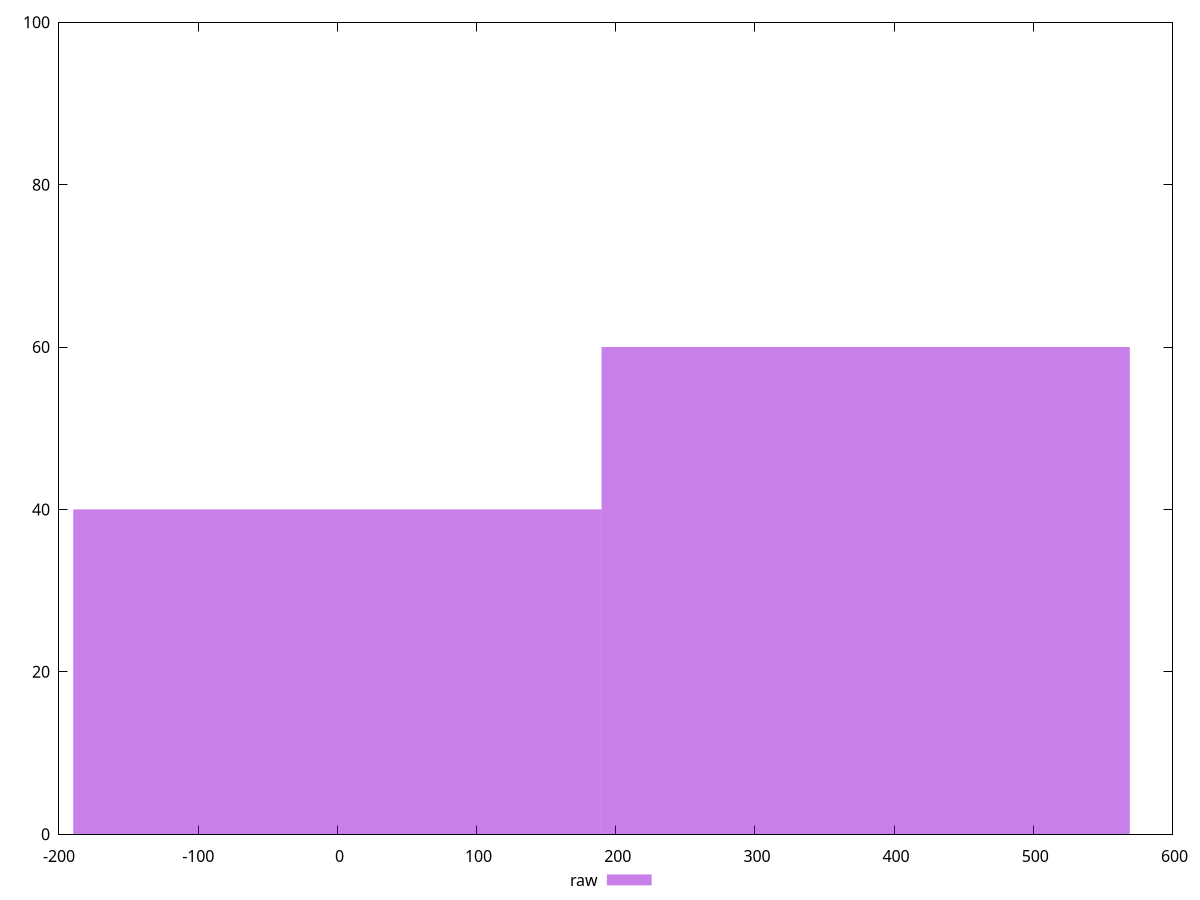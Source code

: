 reset
set terminal svg size 640, 490 enhanced background rgb 'white'
set output "reprap/render-blocking-resources/samples/pages+cached+noadtech/raw/histogram.svg"

$raw <<EOF
379.5456955129068 60
0 40
EOF

set key outside below
set boxwidth 379.5456955129068
set yrange [0:100]
set style fill transparent solid 0.5 noborder

plot \
  $raw title "raw" with boxes, \


reset